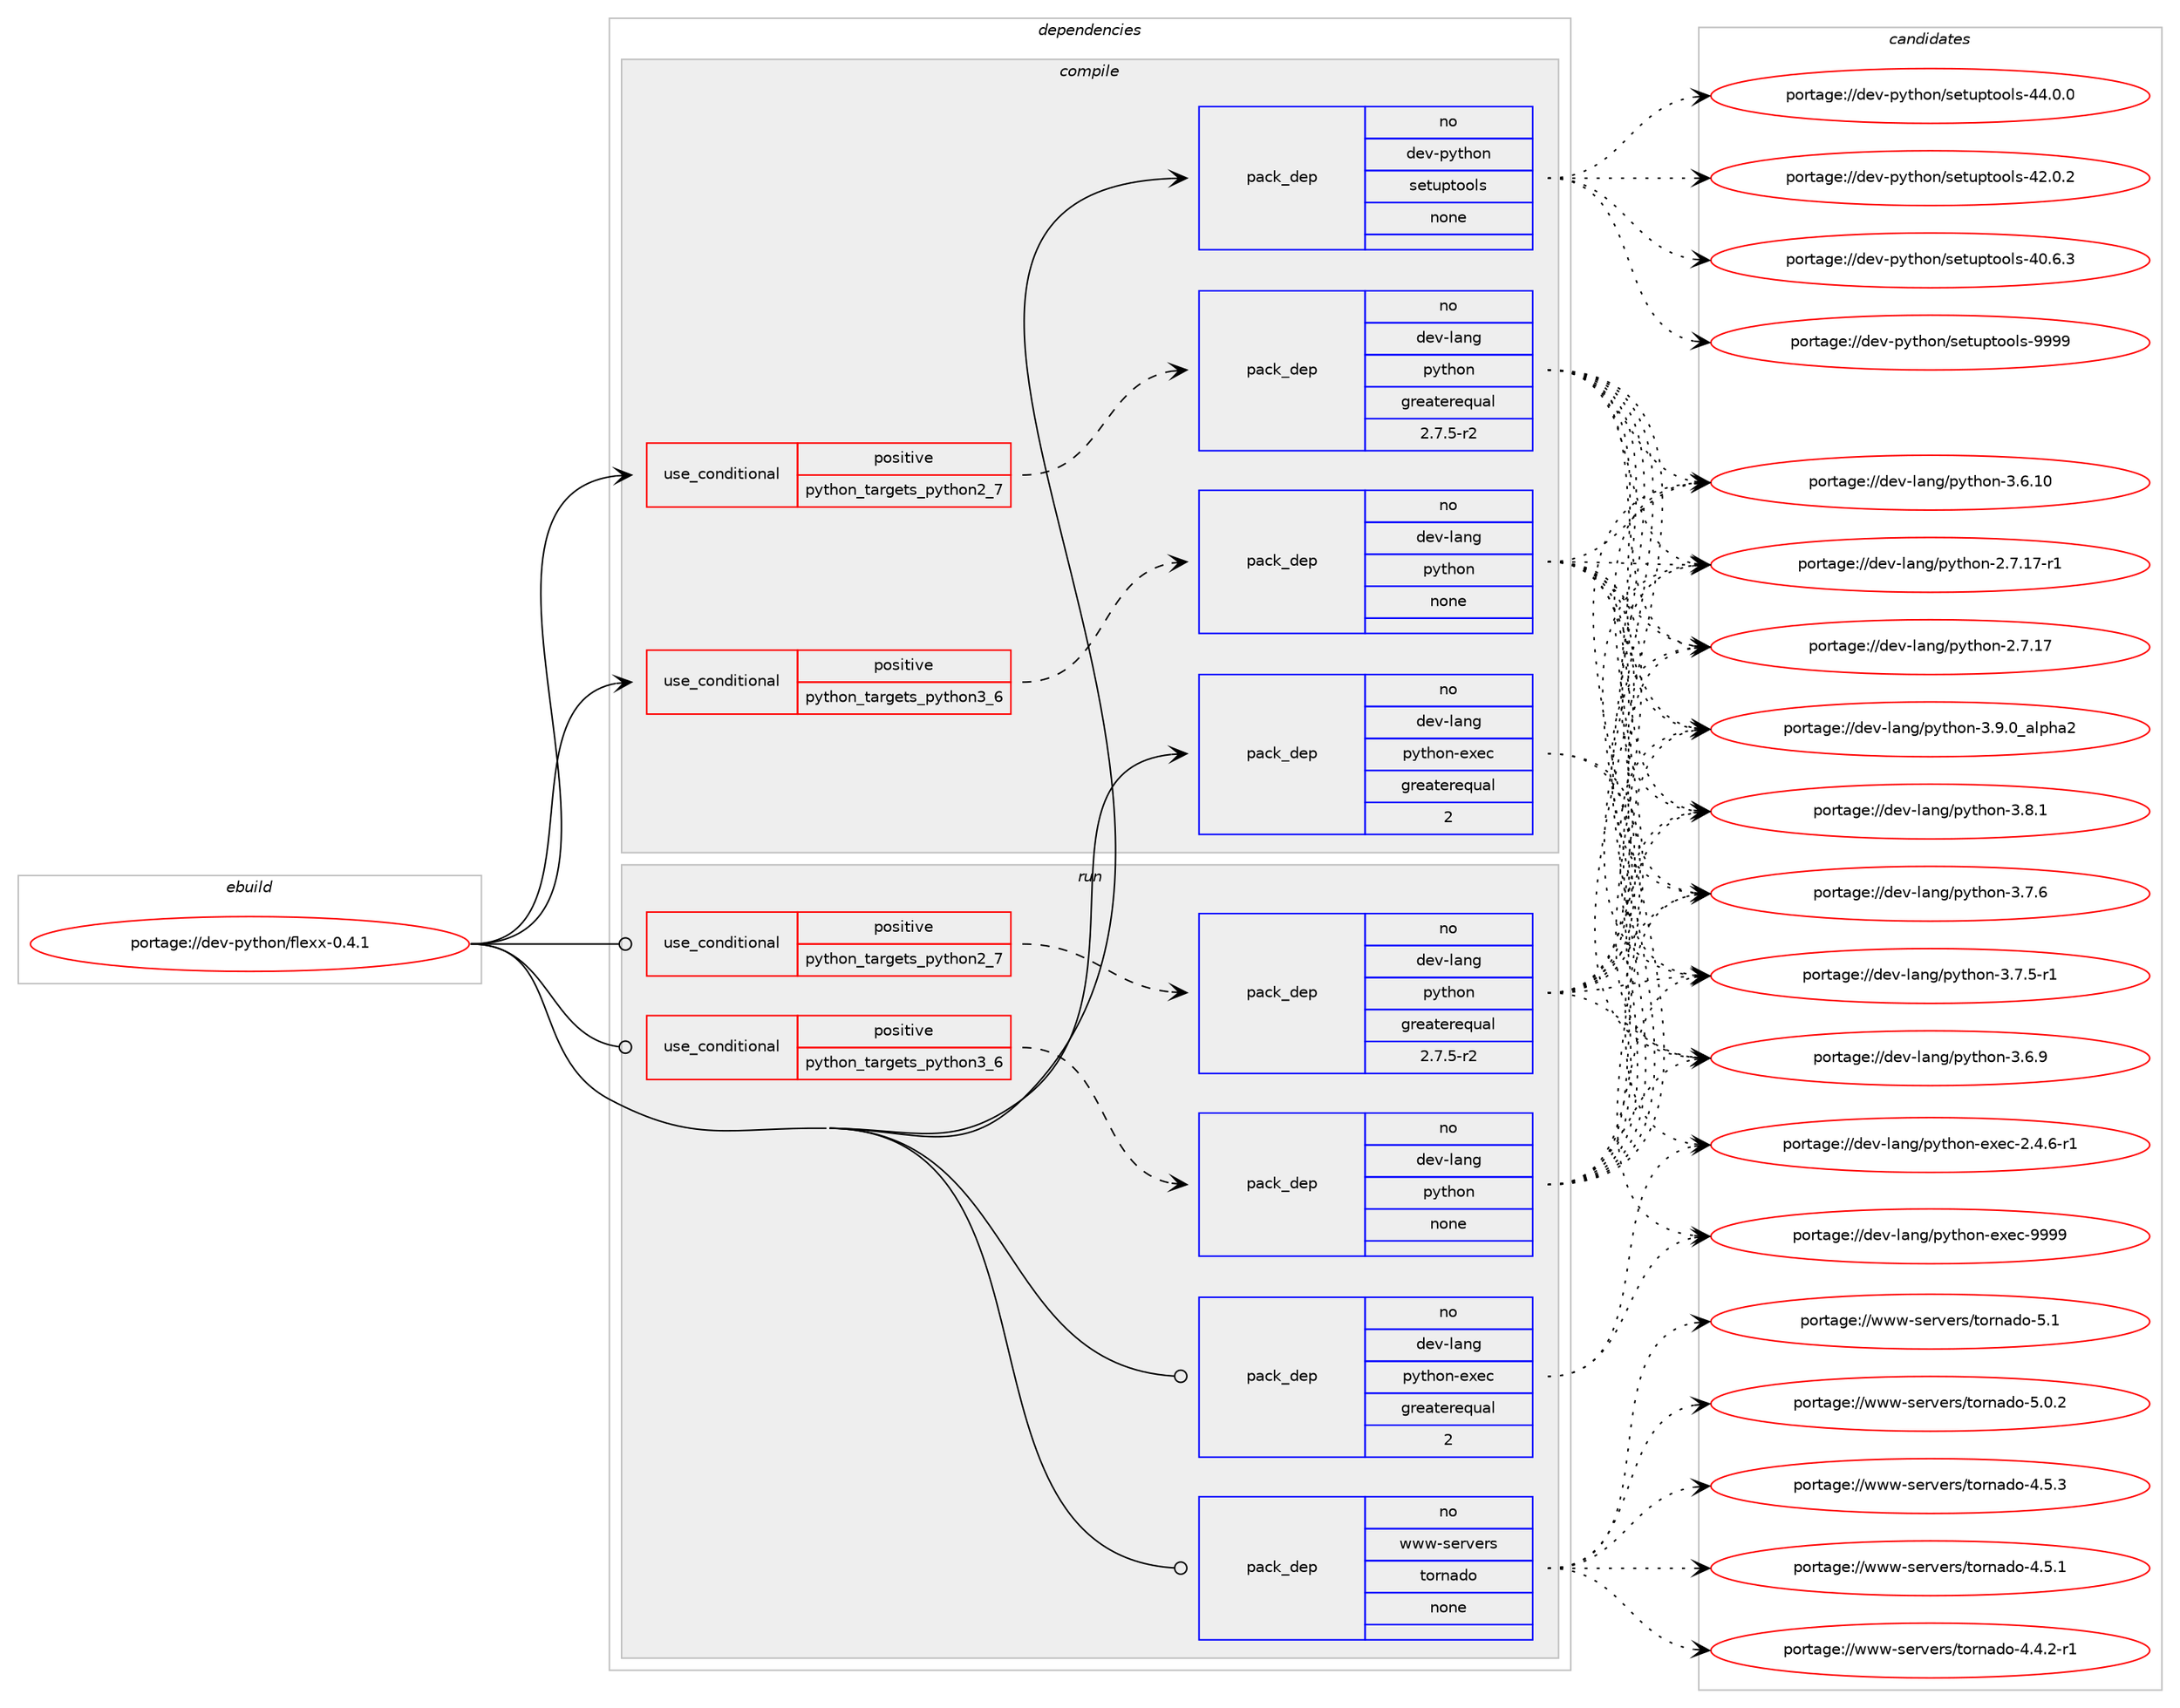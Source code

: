 digraph prolog {

# *************
# Graph options
# *************

newrank=true;
concentrate=true;
compound=true;
graph [rankdir=LR,fontname=Helvetica,fontsize=10,ranksep=1.5];#, ranksep=2.5, nodesep=0.2];
edge  [arrowhead=vee];
node  [fontname=Helvetica,fontsize=10];

# **********
# The ebuild
# **********

subgraph cluster_leftcol {
color=gray;
label=<<i>ebuild</i>>;
id [label="portage://dev-python/flexx-0.4.1", color=red, width=4, href="../dev-python/flexx-0.4.1.svg"];
}

# ****************
# The dependencies
# ****************

subgraph cluster_midcol {
color=gray;
label=<<i>dependencies</i>>;
subgraph cluster_compile {
fillcolor="#eeeeee";
style=filled;
label=<<i>compile</i>>;
subgraph cond115671 {
dependency460112 [label=<<TABLE BORDER="0" CELLBORDER="1" CELLSPACING="0" CELLPADDING="4"><TR><TD ROWSPAN="3" CELLPADDING="10">use_conditional</TD></TR><TR><TD>positive</TD></TR><TR><TD>python_targets_python2_7</TD></TR></TABLE>>, shape=none, color=red];
subgraph pack339451 {
dependency460113 [label=<<TABLE BORDER="0" CELLBORDER="1" CELLSPACING="0" CELLPADDING="4" WIDTH="220"><TR><TD ROWSPAN="6" CELLPADDING="30">pack_dep</TD></TR><TR><TD WIDTH="110">no</TD></TR><TR><TD>dev-lang</TD></TR><TR><TD>python</TD></TR><TR><TD>greaterequal</TD></TR><TR><TD>2.7.5-r2</TD></TR></TABLE>>, shape=none, color=blue];
}
dependency460112:e -> dependency460113:w [weight=20,style="dashed",arrowhead="vee"];
}
id:e -> dependency460112:w [weight=20,style="solid",arrowhead="vee"];
subgraph cond115672 {
dependency460114 [label=<<TABLE BORDER="0" CELLBORDER="1" CELLSPACING="0" CELLPADDING="4"><TR><TD ROWSPAN="3" CELLPADDING="10">use_conditional</TD></TR><TR><TD>positive</TD></TR><TR><TD>python_targets_python3_6</TD></TR></TABLE>>, shape=none, color=red];
subgraph pack339452 {
dependency460115 [label=<<TABLE BORDER="0" CELLBORDER="1" CELLSPACING="0" CELLPADDING="4" WIDTH="220"><TR><TD ROWSPAN="6" CELLPADDING="30">pack_dep</TD></TR><TR><TD WIDTH="110">no</TD></TR><TR><TD>dev-lang</TD></TR><TR><TD>python</TD></TR><TR><TD>none</TD></TR><TR><TD></TD></TR></TABLE>>, shape=none, color=blue];
}
dependency460114:e -> dependency460115:w [weight=20,style="dashed",arrowhead="vee"];
}
id:e -> dependency460114:w [weight=20,style="solid",arrowhead="vee"];
subgraph pack339453 {
dependency460116 [label=<<TABLE BORDER="0" CELLBORDER="1" CELLSPACING="0" CELLPADDING="4" WIDTH="220"><TR><TD ROWSPAN="6" CELLPADDING="30">pack_dep</TD></TR><TR><TD WIDTH="110">no</TD></TR><TR><TD>dev-lang</TD></TR><TR><TD>python-exec</TD></TR><TR><TD>greaterequal</TD></TR><TR><TD>2</TD></TR></TABLE>>, shape=none, color=blue];
}
id:e -> dependency460116:w [weight=20,style="solid",arrowhead="vee"];
subgraph pack339454 {
dependency460117 [label=<<TABLE BORDER="0" CELLBORDER="1" CELLSPACING="0" CELLPADDING="4" WIDTH="220"><TR><TD ROWSPAN="6" CELLPADDING="30">pack_dep</TD></TR><TR><TD WIDTH="110">no</TD></TR><TR><TD>dev-python</TD></TR><TR><TD>setuptools</TD></TR><TR><TD>none</TD></TR><TR><TD></TD></TR></TABLE>>, shape=none, color=blue];
}
id:e -> dependency460117:w [weight=20,style="solid",arrowhead="vee"];
}
subgraph cluster_compileandrun {
fillcolor="#eeeeee";
style=filled;
label=<<i>compile and run</i>>;
}
subgraph cluster_run {
fillcolor="#eeeeee";
style=filled;
label=<<i>run</i>>;
subgraph cond115673 {
dependency460118 [label=<<TABLE BORDER="0" CELLBORDER="1" CELLSPACING="0" CELLPADDING="4"><TR><TD ROWSPAN="3" CELLPADDING="10">use_conditional</TD></TR><TR><TD>positive</TD></TR><TR><TD>python_targets_python2_7</TD></TR></TABLE>>, shape=none, color=red];
subgraph pack339455 {
dependency460119 [label=<<TABLE BORDER="0" CELLBORDER="1" CELLSPACING="0" CELLPADDING="4" WIDTH="220"><TR><TD ROWSPAN="6" CELLPADDING="30">pack_dep</TD></TR><TR><TD WIDTH="110">no</TD></TR><TR><TD>dev-lang</TD></TR><TR><TD>python</TD></TR><TR><TD>greaterequal</TD></TR><TR><TD>2.7.5-r2</TD></TR></TABLE>>, shape=none, color=blue];
}
dependency460118:e -> dependency460119:w [weight=20,style="dashed",arrowhead="vee"];
}
id:e -> dependency460118:w [weight=20,style="solid",arrowhead="odot"];
subgraph cond115674 {
dependency460120 [label=<<TABLE BORDER="0" CELLBORDER="1" CELLSPACING="0" CELLPADDING="4"><TR><TD ROWSPAN="3" CELLPADDING="10">use_conditional</TD></TR><TR><TD>positive</TD></TR><TR><TD>python_targets_python3_6</TD></TR></TABLE>>, shape=none, color=red];
subgraph pack339456 {
dependency460121 [label=<<TABLE BORDER="0" CELLBORDER="1" CELLSPACING="0" CELLPADDING="4" WIDTH="220"><TR><TD ROWSPAN="6" CELLPADDING="30">pack_dep</TD></TR><TR><TD WIDTH="110">no</TD></TR><TR><TD>dev-lang</TD></TR><TR><TD>python</TD></TR><TR><TD>none</TD></TR><TR><TD></TD></TR></TABLE>>, shape=none, color=blue];
}
dependency460120:e -> dependency460121:w [weight=20,style="dashed",arrowhead="vee"];
}
id:e -> dependency460120:w [weight=20,style="solid",arrowhead="odot"];
subgraph pack339457 {
dependency460122 [label=<<TABLE BORDER="0" CELLBORDER="1" CELLSPACING="0" CELLPADDING="4" WIDTH="220"><TR><TD ROWSPAN="6" CELLPADDING="30">pack_dep</TD></TR><TR><TD WIDTH="110">no</TD></TR><TR><TD>dev-lang</TD></TR><TR><TD>python-exec</TD></TR><TR><TD>greaterequal</TD></TR><TR><TD>2</TD></TR></TABLE>>, shape=none, color=blue];
}
id:e -> dependency460122:w [weight=20,style="solid",arrowhead="odot"];
subgraph pack339458 {
dependency460123 [label=<<TABLE BORDER="0" CELLBORDER="1" CELLSPACING="0" CELLPADDING="4" WIDTH="220"><TR><TD ROWSPAN="6" CELLPADDING="30">pack_dep</TD></TR><TR><TD WIDTH="110">no</TD></TR><TR><TD>www-servers</TD></TR><TR><TD>tornado</TD></TR><TR><TD>none</TD></TR><TR><TD></TD></TR></TABLE>>, shape=none, color=blue];
}
id:e -> dependency460123:w [weight=20,style="solid",arrowhead="odot"];
}
}

# **************
# The candidates
# **************

subgraph cluster_choices {
rank=same;
color=gray;
label=<<i>candidates</i>>;

subgraph choice339451 {
color=black;
nodesep=1;
choice10010111845108971101034711212111610411111045514657464895971081121049750 [label="portage://dev-lang/python-3.9.0_alpha2", color=red, width=4,href="../dev-lang/python-3.9.0_alpha2.svg"];
choice100101118451089711010347112121116104111110455146564649 [label="portage://dev-lang/python-3.8.1", color=red, width=4,href="../dev-lang/python-3.8.1.svg"];
choice100101118451089711010347112121116104111110455146554654 [label="portage://dev-lang/python-3.7.6", color=red, width=4,href="../dev-lang/python-3.7.6.svg"];
choice1001011184510897110103471121211161041111104551465546534511449 [label="portage://dev-lang/python-3.7.5-r1", color=red, width=4,href="../dev-lang/python-3.7.5-r1.svg"];
choice100101118451089711010347112121116104111110455146544657 [label="portage://dev-lang/python-3.6.9", color=red, width=4,href="../dev-lang/python-3.6.9.svg"];
choice10010111845108971101034711212111610411111045514654464948 [label="portage://dev-lang/python-3.6.10", color=red, width=4,href="../dev-lang/python-3.6.10.svg"];
choice100101118451089711010347112121116104111110455046554649554511449 [label="portage://dev-lang/python-2.7.17-r1", color=red, width=4,href="../dev-lang/python-2.7.17-r1.svg"];
choice10010111845108971101034711212111610411111045504655464955 [label="portage://dev-lang/python-2.7.17", color=red, width=4,href="../dev-lang/python-2.7.17.svg"];
dependency460113:e -> choice10010111845108971101034711212111610411111045514657464895971081121049750:w [style=dotted,weight="100"];
dependency460113:e -> choice100101118451089711010347112121116104111110455146564649:w [style=dotted,weight="100"];
dependency460113:e -> choice100101118451089711010347112121116104111110455146554654:w [style=dotted,weight="100"];
dependency460113:e -> choice1001011184510897110103471121211161041111104551465546534511449:w [style=dotted,weight="100"];
dependency460113:e -> choice100101118451089711010347112121116104111110455146544657:w [style=dotted,weight="100"];
dependency460113:e -> choice10010111845108971101034711212111610411111045514654464948:w [style=dotted,weight="100"];
dependency460113:e -> choice100101118451089711010347112121116104111110455046554649554511449:w [style=dotted,weight="100"];
dependency460113:e -> choice10010111845108971101034711212111610411111045504655464955:w [style=dotted,weight="100"];
}
subgraph choice339452 {
color=black;
nodesep=1;
choice10010111845108971101034711212111610411111045514657464895971081121049750 [label="portage://dev-lang/python-3.9.0_alpha2", color=red, width=4,href="../dev-lang/python-3.9.0_alpha2.svg"];
choice100101118451089711010347112121116104111110455146564649 [label="portage://dev-lang/python-3.8.1", color=red, width=4,href="../dev-lang/python-3.8.1.svg"];
choice100101118451089711010347112121116104111110455146554654 [label="portage://dev-lang/python-3.7.6", color=red, width=4,href="../dev-lang/python-3.7.6.svg"];
choice1001011184510897110103471121211161041111104551465546534511449 [label="portage://dev-lang/python-3.7.5-r1", color=red, width=4,href="../dev-lang/python-3.7.5-r1.svg"];
choice100101118451089711010347112121116104111110455146544657 [label="portage://dev-lang/python-3.6.9", color=red, width=4,href="../dev-lang/python-3.6.9.svg"];
choice10010111845108971101034711212111610411111045514654464948 [label="portage://dev-lang/python-3.6.10", color=red, width=4,href="../dev-lang/python-3.6.10.svg"];
choice100101118451089711010347112121116104111110455046554649554511449 [label="portage://dev-lang/python-2.7.17-r1", color=red, width=4,href="../dev-lang/python-2.7.17-r1.svg"];
choice10010111845108971101034711212111610411111045504655464955 [label="portage://dev-lang/python-2.7.17", color=red, width=4,href="../dev-lang/python-2.7.17.svg"];
dependency460115:e -> choice10010111845108971101034711212111610411111045514657464895971081121049750:w [style=dotted,weight="100"];
dependency460115:e -> choice100101118451089711010347112121116104111110455146564649:w [style=dotted,weight="100"];
dependency460115:e -> choice100101118451089711010347112121116104111110455146554654:w [style=dotted,weight="100"];
dependency460115:e -> choice1001011184510897110103471121211161041111104551465546534511449:w [style=dotted,weight="100"];
dependency460115:e -> choice100101118451089711010347112121116104111110455146544657:w [style=dotted,weight="100"];
dependency460115:e -> choice10010111845108971101034711212111610411111045514654464948:w [style=dotted,weight="100"];
dependency460115:e -> choice100101118451089711010347112121116104111110455046554649554511449:w [style=dotted,weight="100"];
dependency460115:e -> choice10010111845108971101034711212111610411111045504655464955:w [style=dotted,weight="100"];
}
subgraph choice339453 {
color=black;
nodesep=1;
choice10010111845108971101034711212111610411111045101120101994557575757 [label="portage://dev-lang/python-exec-9999", color=red, width=4,href="../dev-lang/python-exec-9999.svg"];
choice10010111845108971101034711212111610411111045101120101994550465246544511449 [label="portage://dev-lang/python-exec-2.4.6-r1", color=red, width=4,href="../dev-lang/python-exec-2.4.6-r1.svg"];
dependency460116:e -> choice10010111845108971101034711212111610411111045101120101994557575757:w [style=dotted,weight="100"];
dependency460116:e -> choice10010111845108971101034711212111610411111045101120101994550465246544511449:w [style=dotted,weight="100"];
}
subgraph choice339454 {
color=black;
nodesep=1;
choice10010111845112121116104111110471151011161171121161111111081154557575757 [label="portage://dev-python/setuptools-9999", color=red, width=4,href="../dev-python/setuptools-9999.svg"];
choice100101118451121211161041111104711510111611711211611111110811545525246484648 [label="portage://dev-python/setuptools-44.0.0", color=red, width=4,href="../dev-python/setuptools-44.0.0.svg"];
choice100101118451121211161041111104711510111611711211611111110811545525046484650 [label="portage://dev-python/setuptools-42.0.2", color=red, width=4,href="../dev-python/setuptools-42.0.2.svg"];
choice100101118451121211161041111104711510111611711211611111110811545524846544651 [label="portage://dev-python/setuptools-40.6.3", color=red, width=4,href="../dev-python/setuptools-40.6.3.svg"];
dependency460117:e -> choice10010111845112121116104111110471151011161171121161111111081154557575757:w [style=dotted,weight="100"];
dependency460117:e -> choice100101118451121211161041111104711510111611711211611111110811545525246484648:w [style=dotted,weight="100"];
dependency460117:e -> choice100101118451121211161041111104711510111611711211611111110811545525046484650:w [style=dotted,weight="100"];
dependency460117:e -> choice100101118451121211161041111104711510111611711211611111110811545524846544651:w [style=dotted,weight="100"];
}
subgraph choice339455 {
color=black;
nodesep=1;
choice10010111845108971101034711212111610411111045514657464895971081121049750 [label="portage://dev-lang/python-3.9.0_alpha2", color=red, width=4,href="../dev-lang/python-3.9.0_alpha2.svg"];
choice100101118451089711010347112121116104111110455146564649 [label="portage://dev-lang/python-3.8.1", color=red, width=4,href="../dev-lang/python-3.8.1.svg"];
choice100101118451089711010347112121116104111110455146554654 [label="portage://dev-lang/python-3.7.6", color=red, width=4,href="../dev-lang/python-3.7.6.svg"];
choice1001011184510897110103471121211161041111104551465546534511449 [label="portage://dev-lang/python-3.7.5-r1", color=red, width=4,href="../dev-lang/python-3.7.5-r1.svg"];
choice100101118451089711010347112121116104111110455146544657 [label="portage://dev-lang/python-3.6.9", color=red, width=4,href="../dev-lang/python-3.6.9.svg"];
choice10010111845108971101034711212111610411111045514654464948 [label="portage://dev-lang/python-3.6.10", color=red, width=4,href="../dev-lang/python-3.6.10.svg"];
choice100101118451089711010347112121116104111110455046554649554511449 [label="portage://dev-lang/python-2.7.17-r1", color=red, width=4,href="../dev-lang/python-2.7.17-r1.svg"];
choice10010111845108971101034711212111610411111045504655464955 [label="portage://dev-lang/python-2.7.17", color=red, width=4,href="../dev-lang/python-2.7.17.svg"];
dependency460119:e -> choice10010111845108971101034711212111610411111045514657464895971081121049750:w [style=dotted,weight="100"];
dependency460119:e -> choice100101118451089711010347112121116104111110455146564649:w [style=dotted,weight="100"];
dependency460119:e -> choice100101118451089711010347112121116104111110455146554654:w [style=dotted,weight="100"];
dependency460119:e -> choice1001011184510897110103471121211161041111104551465546534511449:w [style=dotted,weight="100"];
dependency460119:e -> choice100101118451089711010347112121116104111110455146544657:w [style=dotted,weight="100"];
dependency460119:e -> choice10010111845108971101034711212111610411111045514654464948:w [style=dotted,weight="100"];
dependency460119:e -> choice100101118451089711010347112121116104111110455046554649554511449:w [style=dotted,weight="100"];
dependency460119:e -> choice10010111845108971101034711212111610411111045504655464955:w [style=dotted,weight="100"];
}
subgraph choice339456 {
color=black;
nodesep=1;
choice10010111845108971101034711212111610411111045514657464895971081121049750 [label="portage://dev-lang/python-3.9.0_alpha2", color=red, width=4,href="../dev-lang/python-3.9.0_alpha2.svg"];
choice100101118451089711010347112121116104111110455146564649 [label="portage://dev-lang/python-3.8.1", color=red, width=4,href="../dev-lang/python-3.8.1.svg"];
choice100101118451089711010347112121116104111110455146554654 [label="portage://dev-lang/python-3.7.6", color=red, width=4,href="../dev-lang/python-3.7.6.svg"];
choice1001011184510897110103471121211161041111104551465546534511449 [label="portage://dev-lang/python-3.7.5-r1", color=red, width=4,href="../dev-lang/python-3.7.5-r1.svg"];
choice100101118451089711010347112121116104111110455146544657 [label="portage://dev-lang/python-3.6.9", color=red, width=4,href="../dev-lang/python-3.6.9.svg"];
choice10010111845108971101034711212111610411111045514654464948 [label="portage://dev-lang/python-3.6.10", color=red, width=4,href="../dev-lang/python-3.6.10.svg"];
choice100101118451089711010347112121116104111110455046554649554511449 [label="portage://dev-lang/python-2.7.17-r1", color=red, width=4,href="../dev-lang/python-2.7.17-r1.svg"];
choice10010111845108971101034711212111610411111045504655464955 [label="portage://dev-lang/python-2.7.17", color=red, width=4,href="../dev-lang/python-2.7.17.svg"];
dependency460121:e -> choice10010111845108971101034711212111610411111045514657464895971081121049750:w [style=dotted,weight="100"];
dependency460121:e -> choice100101118451089711010347112121116104111110455146564649:w [style=dotted,weight="100"];
dependency460121:e -> choice100101118451089711010347112121116104111110455146554654:w [style=dotted,weight="100"];
dependency460121:e -> choice1001011184510897110103471121211161041111104551465546534511449:w [style=dotted,weight="100"];
dependency460121:e -> choice100101118451089711010347112121116104111110455146544657:w [style=dotted,weight="100"];
dependency460121:e -> choice10010111845108971101034711212111610411111045514654464948:w [style=dotted,weight="100"];
dependency460121:e -> choice100101118451089711010347112121116104111110455046554649554511449:w [style=dotted,weight="100"];
dependency460121:e -> choice10010111845108971101034711212111610411111045504655464955:w [style=dotted,weight="100"];
}
subgraph choice339457 {
color=black;
nodesep=1;
choice10010111845108971101034711212111610411111045101120101994557575757 [label="portage://dev-lang/python-exec-9999", color=red, width=4,href="../dev-lang/python-exec-9999.svg"];
choice10010111845108971101034711212111610411111045101120101994550465246544511449 [label="portage://dev-lang/python-exec-2.4.6-r1", color=red, width=4,href="../dev-lang/python-exec-2.4.6-r1.svg"];
dependency460122:e -> choice10010111845108971101034711212111610411111045101120101994557575757:w [style=dotted,weight="100"];
dependency460122:e -> choice10010111845108971101034711212111610411111045101120101994550465246544511449:w [style=dotted,weight="100"];
}
subgraph choice339458 {
color=black;
nodesep=1;
choice11911911945115101114118101114115471161111141109710011145534649 [label="portage://www-servers/tornado-5.1", color=red, width=4,href="../www-servers/tornado-5.1.svg"];
choice119119119451151011141181011141154711611111411097100111455346484650 [label="portage://www-servers/tornado-5.0.2", color=red, width=4,href="../www-servers/tornado-5.0.2.svg"];
choice119119119451151011141181011141154711611111411097100111455246534651 [label="portage://www-servers/tornado-4.5.3", color=red, width=4,href="../www-servers/tornado-4.5.3.svg"];
choice119119119451151011141181011141154711611111411097100111455246534649 [label="portage://www-servers/tornado-4.5.1", color=red, width=4,href="../www-servers/tornado-4.5.1.svg"];
choice1191191194511510111411810111411547116111114110971001114552465246504511449 [label="portage://www-servers/tornado-4.4.2-r1", color=red, width=4,href="../www-servers/tornado-4.4.2-r1.svg"];
dependency460123:e -> choice11911911945115101114118101114115471161111141109710011145534649:w [style=dotted,weight="100"];
dependency460123:e -> choice119119119451151011141181011141154711611111411097100111455346484650:w [style=dotted,weight="100"];
dependency460123:e -> choice119119119451151011141181011141154711611111411097100111455246534651:w [style=dotted,weight="100"];
dependency460123:e -> choice119119119451151011141181011141154711611111411097100111455246534649:w [style=dotted,weight="100"];
dependency460123:e -> choice1191191194511510111411810111411547116111114110971001114552465246504511449:w [style=dotted,weight="100"];
}
}

}

